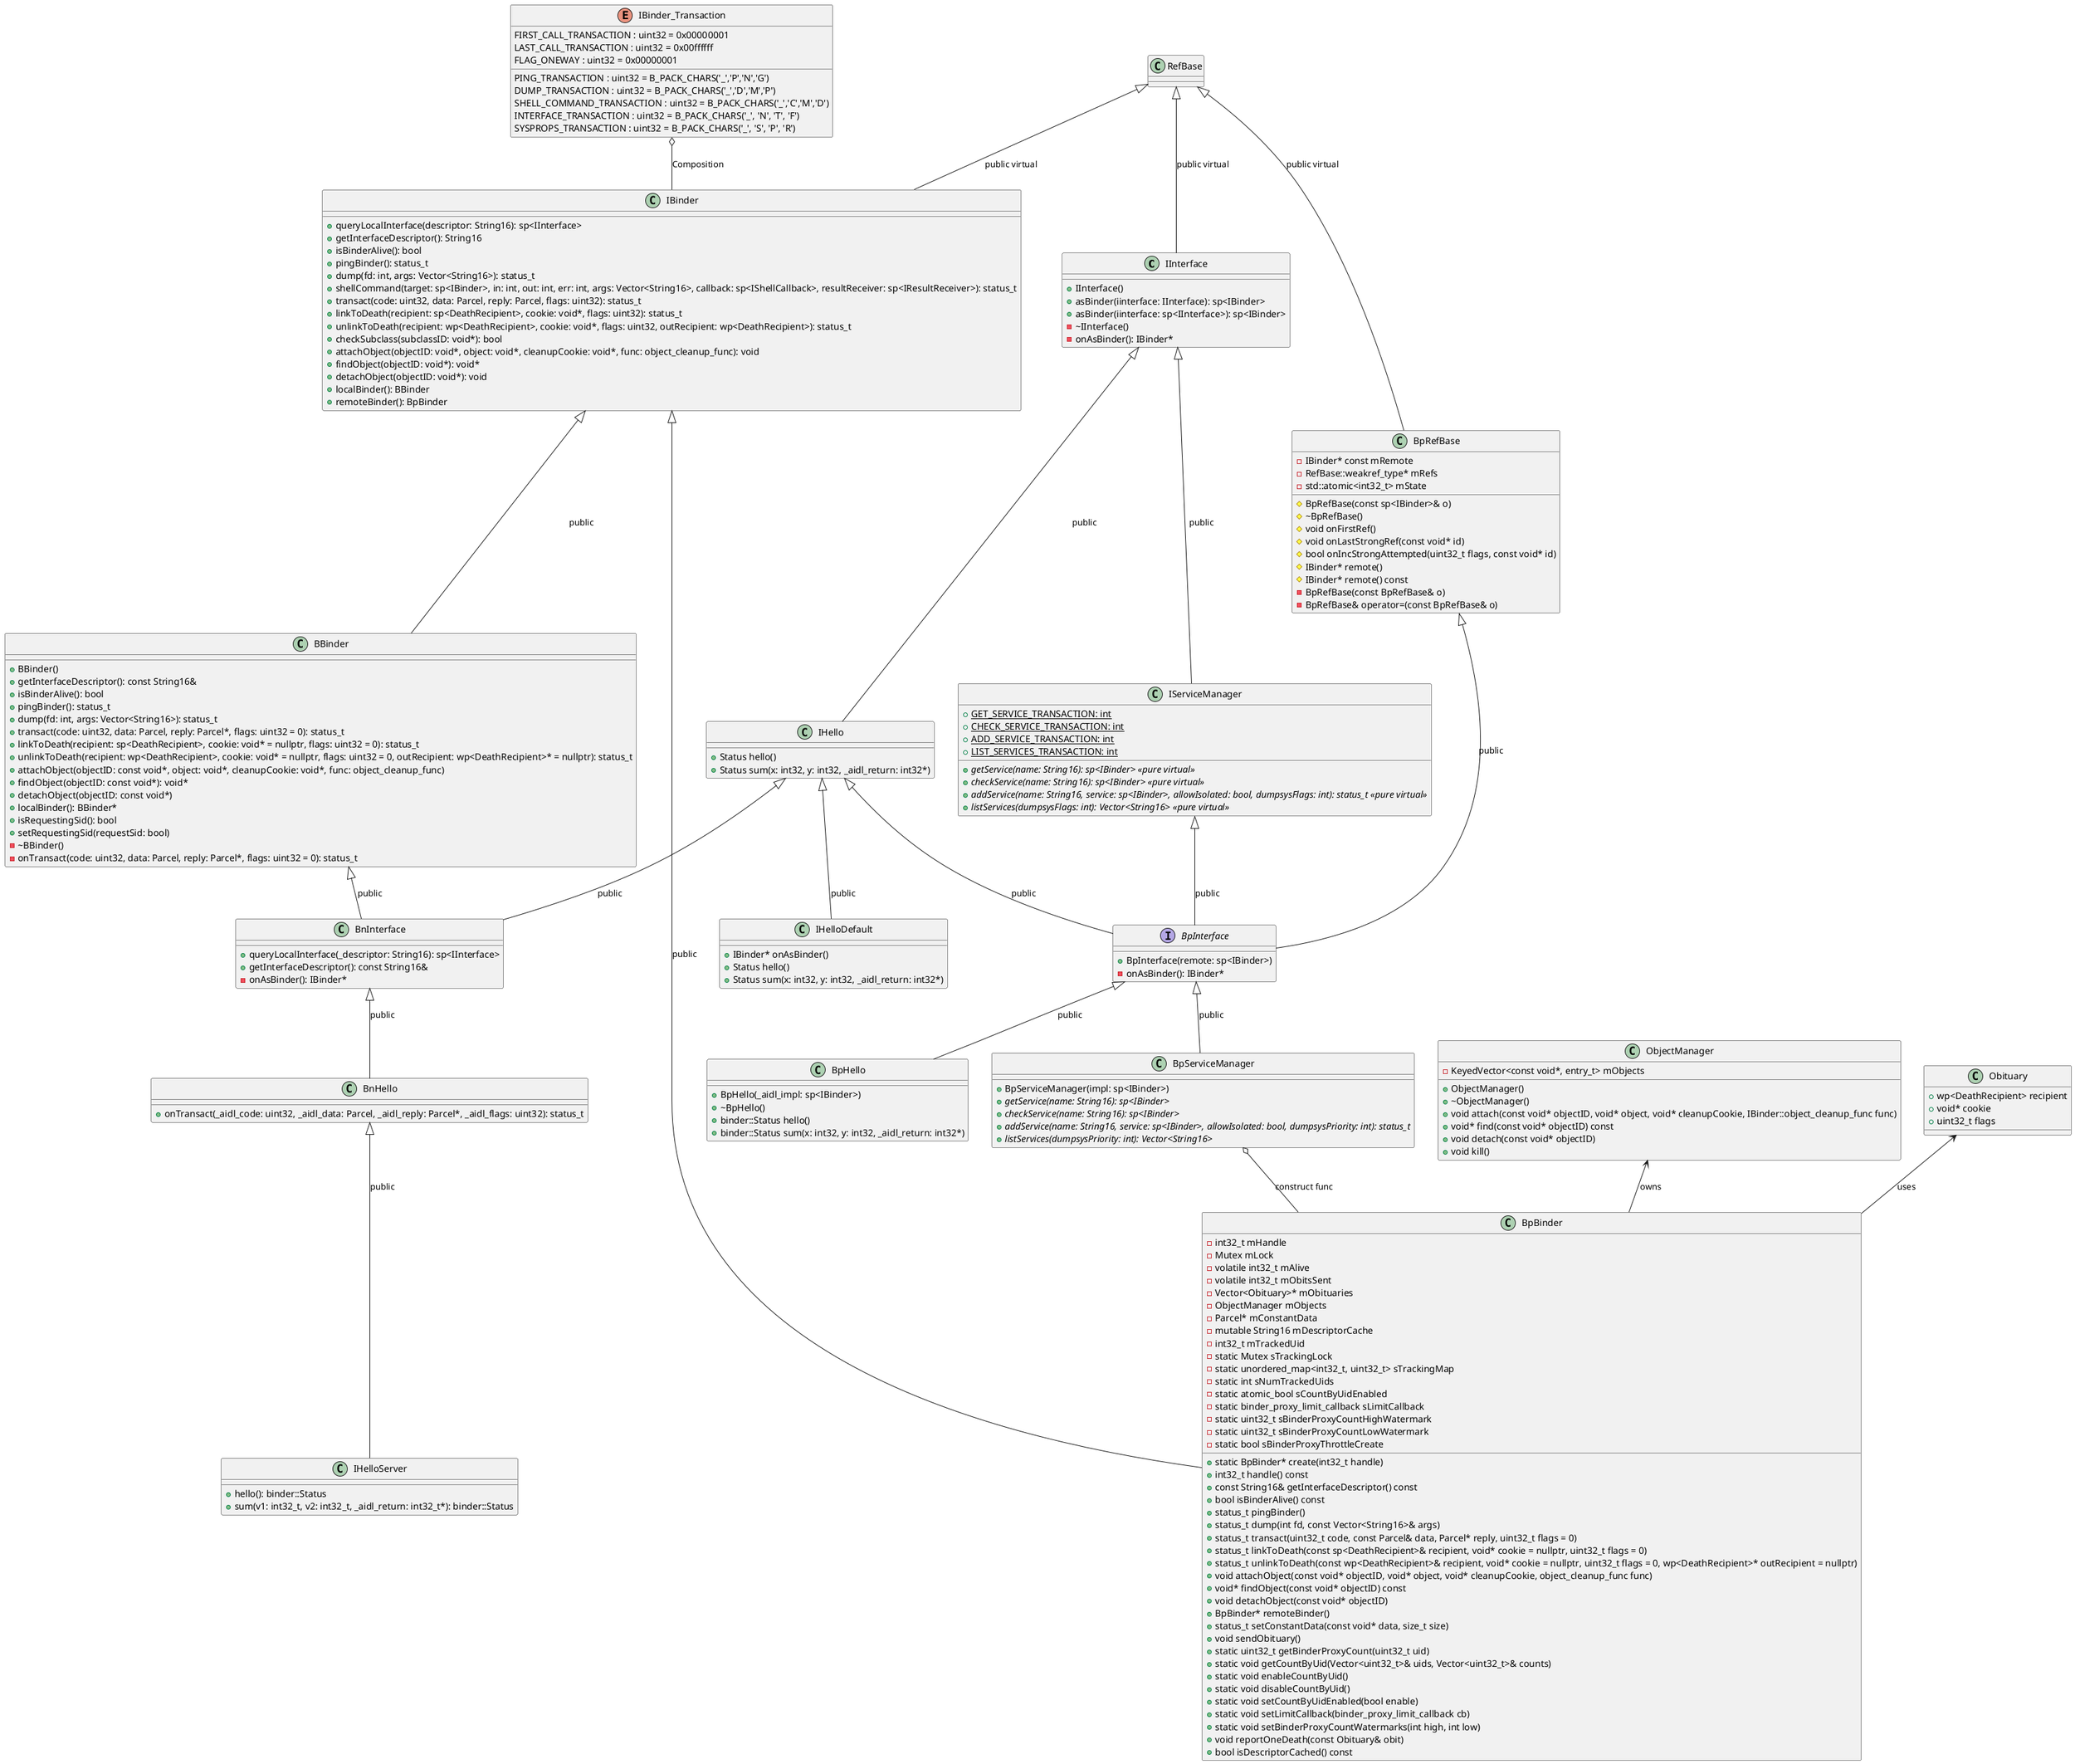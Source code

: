 @startuml
class IInterface {
  +IInterface()
  +asBinder(iinterface: IInterface): sp<IBinder>
  +asBinder(iinterface: sp<IInterface>): sp<IBinder>
  -~IInterface()
  -onAsBinder(): IBinder*
}

class IHelloServer {
  +hello(): binder::Status
  +sum(v1: int32_t, v2: int32_t, _aidl_return: int32_t*): binder::Status
}

class IHello {
  + Status hello()
  + Status sum(x: int32, y: int32, _aidl_return: int32*)
}

class IHelloDefault {
  + IBinder* onAsBinder()
  + Status hello()
  + Status sum(x: int32, y: int32, _aidl_return: int32*)
}

class BpHello {
  + BpHello(_aidl_impl: sp<IBinder>)
  + ~BpHello()
  + binder::Status hello()
  + binder::Status sum(x: int32, y: int32, _aidl_return: int32*)
}

class BnHello {
  + onTransact(_aidl_code: uint32, _aidl_data: Parcel, _aidl_reply: Parcel*, _aidl_flags: uint32): status_t
}

interface BpInterface {
  + BpInterface(remote: sp<IBinder>)
  - onAsBinder(): IBinder*
}

class BnInterface {
  + queryLocalInterface(_descriptor: String16): sp<IInterface>
  + getInterfaceDescriptor(): const String16&
  - onAsBinder(): IBinder*
}

class BpRefBase {
  # BpRefBase(const sp<IBinder>& o)
  # ~BpRefBase()
  # void onFirstRef()
  # void onLastStrongRef(const void* id)
  # bool onIncStrongAttempted(uint32_t flags, const void* id)
  # IBinder* remote()
  # IBinder* remote() const
  - BpRefBase(const BpRefBase& o)
  - BpRefBase& operator=(const BpRefBase& o)
  - IBinder* const mRemote
  - RefBase::weakref_type* mRefs
  - std::atomic<int32_t> mState
}

class BBinder {
  + BBinder()
  + getInterfaceDescriptor(): const String16&
  + isBinderAlive(): bool
  + pingBinder(): status_t
  + dump(fd: int, args: Vector<String16>): status_t
  + transact(code: uint32, data: Parcel, reply: Parcel*, flags: uint32 = 0): status_t
  + linkToDeath(recipient: sp<DeathRecipient>, cookie: void* = nullptr, flags: uint32 = 0): status_t
  + unlinkToDeath(recipient: wp<DeathRecipient>, cookie: void* = nullptr, flags: uint32 = 0, outRecipient: wp<DeathRecipient>* = nullptr): status_t
  + attachObject(objectID: const void*, object: void*, cleanupCookie: void*, func: object_cleanup_func)
  + findObject(objectID: const void*): void*
  + detachObject(objectID: const void*)
  + localBinder(): BBinder*
  + isRequestingSid(): bool
  + setRequestingSid(requestSid: bool)
  - ~BBinder()
  - onTransact(code: uint32, data: Parcel, reply: Parcel*, flags: uint32 = 0): status_t
}

enum IBinder_Transaction {
  FIRST_CALL_TRANSACTION : uint32 = 0x00000001
  LAST_CALL_TRANSACTION : uint32 = 0x00ffffff
  PING_TRANSACTION : uint32 = B_PACK_CHARS('_','P','N','G')
  DUMP_TRANSACTION : uint32 = B_PACK_CHARS('_','D','M','P')
  SHELL_COMMAND_TRANSACTION : uint32 = B_PACK_CHARS('_','C','M','D')
  INTERFACE_TRANSACTION : uint32 = B_PACK_CHARS('_', 'N', 'T', 'F')
  SYSPROPS_TRANSACTION : uint32 = B_PACK_CHARS('_', 'S', 'P', 'R')
  FLAG_ONEWAY : uint32 = 0x00000001
}

class IBinder {
  +queryLocalInterface(descriptor: String16): sp<IInterface>
  +getInterfaceDescriptor(): String16
  +isBinderAlive(): bool
  +pingBinder(): status_t
  +dump(fd: int, args: Vector<String16>): status_t
  +shellCommand(target: sp<IBinder>, in: int, out: int, err: int, args: Vector<String16>, callback: sp<IShellCallback>, resultReceiver: sp<IResultReceiver>): status_t
  +transact(code: uint32, data: Parcel, reply: Parcel, flags: uint32): status_t
  +linkToDeath(recipient: sp<DeathRecipient>, cookie: void*, flags: uint32): status_t
  +unlinkToDeath(recipient: wp<DeathRecipient>, cookie: void*, flags: uint32, outRecipient: wp<DeathRecipient>): status_t
  +checkSubclass(subclassID: void*): bool
  +attachObject(objectID: void*, object: void*, cleanupCookie: void*, func: object_cleanup_func): void
  +findObject(objectID: void*): void*
  +detachObject(objectID: void*): void
  +localBinder(): BBinder
  +remoteBinder(): BpBinder
}

class IServiceManager {
  ' +{static} DUMP_FLAG_PRIORITY_CRITICAL: int = 1 << 0
  ' +{static} DUMP_FLAG_PRIORITY_HIGH: int = 1 << 1
  ' +{static} DUMP_FLAG_PRIORITY_NORMAL: int = 1 << 2
  ' +{static} DUMP_FLAG_PRIORITY_DEFAULT: int = 1 << 3
  ' +{static} DUMP_FLAG_PRIORITY_ALL: int = DUMP_FLAG_PRIORITY_CRITICAL | DUMP_FLAG_PRIORITY_HIGH | DUMP_FLAG_PRIORITY_NORMAL | DUMP_FLAG_PRIORITY_DEFAULT
  ' +{static} DUMP_FLAG_PROTO: int = 1 << 4

  +{abstract} getService(name: String16): sp<IBinder> <<pure virtual>>
  +{abstract} checkService(name: String16): sp<IBinder> <<pure virtual>>
  +{abstract} addService(name: String16, service: sp<IBinder>, allowIsolated: bool, dumpsysFlags: int): status_t <<pure virtual>>
  +{abstract} listServices(dumpsysFlags: int): Vector<String16> <<pure virtual>>

  +{static} GET_SERVICE_TRANSACTION: int
  +{static} CHECK_SERVICE_TRANSACTION: int
  +{static} ADD_SERVICE_TRANSACTION: int
  +{static} LIST_SERVICES_TRANSACTION: int
}

class BpServiceManager {
  +BpServiceManager(impl: sp<IBinder>) 
  +{abstract} getService(name: String16): sp<IBinder>
  +{abstract} checkService(name: String16): sp<IBinder>
  +{abstract} addService(name: String16, service: sp<IBinder>, allowIsolated: bool, dumpsysPriority: int): status_t
  +{abstract} listServices(dumpsysPriority: int): Vector<String16>
}

class BpBinder {
    - int32_t mHandle
    - Mutex mLock
    - volatile int32_t mAlive
    - volatile int32_t mObitsSent
    - Vector<Obituary>* mObituaries
    - ObjectManager mObjects
    - Parcel* mConstantData
    - mutable String16 mDescriptorCache
    - int32_t mTrackedUid
    - static Mutex sTrackingLock
    - static unordered_map<int32_t, uint32_t> sTrackingMap
    - static int sNumTrackedUids
    - static atomic_bool sCountByUidEnabled
    - static binder_proxy_limit_callback sLimitCallback
    - static uint32_t sBinderProxyCountHighWatermark
    - static uint32_t sBinderProxyCountLowWatermark
    - static bool sBinderProxyThrottleCreate

    + static BpBinder* create(int32_t handle)
    + int32_t handle() const
    + const String16& getInterfaceDescriptor() const
    + bool isBinderAlive() const
    + status_t pingBinder()
    + status_t dump(int fd, const Vector<String16>& args)
    + status_t transact(uint32_t code, const Parcel& data, Parcel* reply, uint32_t flags = 0)
    + status_t linkToDeath(const sp<DeathRecipient>& recipient, void* cookie = nullptr, uint32_t flags = 0)
    + status_t unlinkToDeath(const wp<DeathRecipient>& recipient, void* cookie = nullptr, uint32_t flags = 0, wp<DeathRecipient>* outRecipient = nullptr)
    + void attachObject(const void* objectID, void* object, void* cleanupCookie, object_cleanup_func func)
    + void* findObject(const void* objectID) const
    + void detachObject(const void* objectID)
    + BpBinder* remoteBinder()
    + status_t setConstantData(const void* data, size_t size)
    + void sendObituary()
    + static uint32_t getBinderProxyCount(uint32_t uid)
    + static void getCountByUid(Vector<uint32_t>& uids, Vector<uint32_t>& counts)
    + static void enableCountByUid()
    + static void disableCountByUid()
    + static void setCountByUidEnabled(bool enable)
    + static void setLimitCallback(binder_proxy_limit_callback cb)
    + static void setBinderProxyCountWatermarks(int high, int low)
    + void reportOneDeath(const Obituary& obit)
    + bool isDescriptorCached() const
}

class ObjectManager {
    + ObjectManager()
    + ~ObjectManager()
    + void attach(const void* objectID, void* object, void* cleanupCookie, IBinder::object_cleanup_func func)
    + void* find(const void* objectID) const
    + void detach(const void* objectID)
    + void kill()
    - KeyedVector<const void*, entry_t> mObjects
}

class Obituary {
    + wp<DeathRecipient> recipient
    + void* cookie
    + uint32_t flags
}
ObjectManager <-- BpBinder : owns
Obituary <-- BpBinder : uses
IBinder <|-- BpBinder : public
BpServiceManager o-- BpBinder : construct func

IServiceManager <|-- BpInterface : public
BpInterface <|-- BpServiceManager : public
IInterface <|-- IServiceManager : public
BnHello <|-- IHelloServer : public
IHello <|-- IHelloDefault : public
IInterface <|-- IHello : public
RefBase <|-- IInterface : public virtual
BpInterface <|-- BpHello : public
BpRefBase <|-- BpInterface : public
RefBase <|-- BpRefBase : public virtual
IHello <|-- BpInterface : public
BnInterface <|-- BnHello : public
IHello <|-- BnInterface : public
BBinder <|-- BnInterface : public
IBinder <|-- BBinder : public
RefBase <|-- IBinder : public virtual 
IBinder_Transaction o-- IBinder : Composition 
@enduml